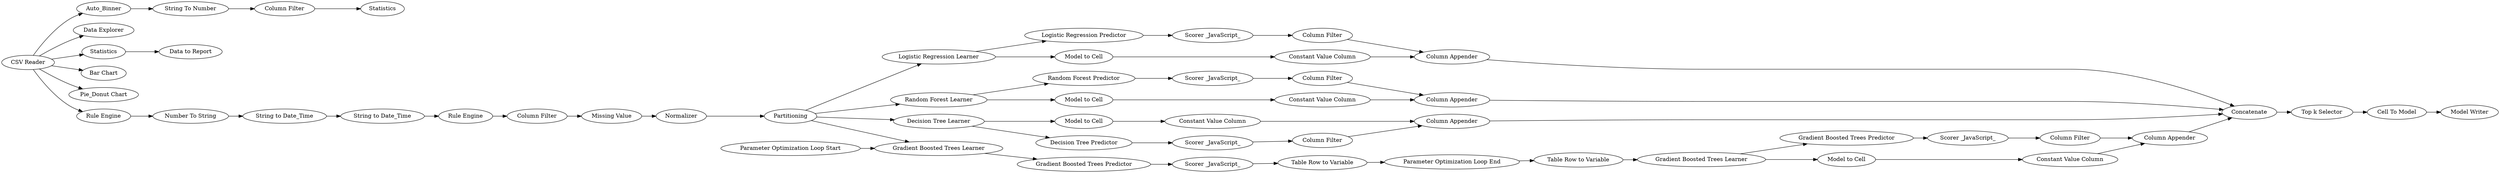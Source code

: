 digraph {
	"917342037545992356_99" [label="String To Number"]
	"-3075785580315093461_765" [label="Random Forest Learner"]
	"-7321739267369122064_756" [label="Decision Tree Learner"]
	"917342037545992356_4" [label="Rule Engine"]
	"-760612745251997894_770" [label="Top k Selector"]
	"2398931832454377834_776" [label="Gradient Boosted Trees Predictor"]
	"917342037545992356_97" [label=Auto_Binner]
	"917342037545992356_37" [label="Missing Value"]
	"-7321739267369122064_706" [label="Constant Value Column"]
	"2398931832454377834_773" [label="Gradient Boosted Trees Learner"]
	"917342037545992356_799" [label="Data Explorer"]
	"-3075785580315093461_771" [label="Model to Cell"]
	"917342037545992356_41" [label=Normalizer]
	"917342037545992356_98" [label="Column Filter"]
	"-3075785580315093461_788" [label="Constant Value Column"]
	"2398931832454377834_727" [label="Model to Cell"]
	"-7321739267369122064_758" [label="Scorer _JavaScript_"]
	"2398931832454377834_729" [label="Constant Value Column"]
	"917342037545992356_764" [label="Number To String"]
	"4351560538871316599_762" [label="CSV Reader"]
	"2398931832454377834_745" [label="Parameter Optimization Loop End"]
	"917342037545992356_9" [label=Statistics]
	"917342037545992356_77" [label="Bar Chart"]
	"917342037545992356_794" [label="String to Date_Time"]
	"917342037545992356_74" [label="Pie_Donut Chart"]
	"2398931832454377834_784" [label="Table Row to Variable"]
	"-7321739267369122064_757" [label="Decision Tree Predictor"]
	"-1215035548733489490_719" [label="Column Appender"]
	"-1215035548733489490_712" [label="Logistic Regression Learner"]
	"-1215035548733489490_718" [label="Model to Cell"]
	"917342037545992356_46" [label="Data to Report"]
	"-3075785580315093461_773" [label="Scorer _JavaScript_"]
	"-3075785580315093461_789" [label="Column Filter"]
	"2398931832454377834_744" [label="Parameter Optimization Loop Start"]
	"2398931832454377834_728" [label="Column Filter"]
	"2398931832454377834_721" [label="Scorer _JavaScript_"]
	"2398931832454377834_783" [label="Table Row to Variable"]
	"917342037545992356_796" [label="Rule Engine"]
	"2398931832454377834_763" [label="Scorer _JavaScript_"]
	"-1215035548733489490_708" [label="Scorer _JavaScript_"]
	"917342037545992356_768" [label=Concatenate]
	"-760612745251997894_758" [label="Cell To Model"]
	"-1215035548733489490_713" [label="Logistic Regression Predictor"]
	"2398931832454377834_785" [label="Column Appender"]
	"-1215035548733489490_716" [label="Column Filter"]
	"917342037545992356_34" [label=Statistics]
	"-7321739267369122064_705" [label="Column Filter"]
	"2398931832454377834_775" [label="Gradient Boosted Trees Learner"]
	"-3075785580315093461_766" [label="Random Forest Predictor"]
	"2398931832454377834_774" [label="Gradient Boosted Trees Predictor"]
	"917342037545992356_40" [label=Partitioning]
	"917342037545992356_795" [label="String to Date_Time"]
	"-760612745251997894_769" [label="Model Writer"]
	"-7321739267369122064_759" [label="Model to Cell"]
	"-3075785580315093461_772" [label="Column Appender"]
	"917342037545992356_761" [label="Column Filter"]
	"-1215035548733489490_715" [label="Constant Value Column"]
	"-7321739267369122064_760" [label="Column Appender"]
	"-3075785580315093461_772" -> "917342037545992356_768"
	"2398931832454377834_785" -> "917342037545992356_768"
	"917342037545992356_97" -> "917342037545992356_99"
	"2398931832454377834_775" -> "2398931832454377834_776"
	"917342037545992356_768" -> "-760612745251997894_770"
	"2398931832454377834_776" -> "2398931832454377834_763"
	"917342037545992356_40" -> "-3075785580315093461_765"
	"-7321739267369122064_759" -> "-7321739267369122064_706"
	"-3075785580315093461_789" -> "-3075785580315093461_772"
	"2398931832454377834_728" -> "2398931832454377834_785"
	"4351560538871316599_762" -> "917342037545992356_796"
	"917342037545992356_99" -> "917342037545992356_98"
	"-1215035548733489490_719" -> "917342037545992356_768"
	"2398931832454377834_773" -> "2398931832454377834_774"
	"4351560538871316599_762" -> "917342037545992356_799"
	"-1215035548733489490_712" -> "-1215035548733489490_713"
	"-3075785580315093461_773" -> "-3075785580315093461_789"
	"4351560538871316599_762" -> "917342037545992356_9"
	"2398931832454377834_775" -> "2398931832454377834_727"
	"917342037545992356_4" -> "917342037545992356_761"
	"-7321739267369122064_756" -> "-7321739267369122064_757"
	"-3075785580315093461_765" -> "-3075785580315093461_771"
	"917342037545992356_796" -> "917342037545992356_764"
	"917342037545992356_9" -> "917342037545992356_46"
	"-3075785580315093461_765" -> "-3075785580315093461_766"
	"917342037545992356_761" -> "917342037545992356_37"
	"917342037545992356_41" -> "917342037545992356_40"
	"917342037545992356_795" -> "917342037545992356_4"
	"-7321739267369122064_756" -> "-7321739267369122064_759"
	"-7321739267369122064_760" -> "917342037545992356_768"
	"-3075785580315093461_766" -> "-3075785580315093461_773"
	"-7321739267369122064_757" -> "-7321739267369122064_758"
	"2398931832454377834_763" -> "2398931832454377834_728"
	"-1215035548733489490_712" -> "-1215035548733489490_718"
	"-7321739267369122064_758" -> "-7321739267369122064_705"
	"-3075785580315093461_771" -> "-3075785580315093461_788"
	"-1215035548733489490_713" -> "-1215035548733489490_708"
	"4351560538871316599_762" -> "917342037545992356_74"
	"2398931832454377834_727" -> "2398931832454377834_729"
	"2398931832454377834_744" -> "2398931832454377834_773"
	"-760612745251997894_770" -> "-760612745251997894_758"
	"2398931832454377834_774" -> "2398931832454377834_721"
	"-760612745251997894_758" -> "-760612745251997894_769"
	"917342037545992356_40" -> "-1215035548733489490_712"
	"2398931832454377834_784" -> "2398931832454377834_775"
	"917342037545992356_764" -> "917342037545992356_794"
	"2398931832454377834_721" -> "2398931832454377834_783"
	"-1215035548733489490_716" -> "-1215035548733489490_719"
	"4351560538871316599_762" -> "917342037545992356_97"
	"2398931832454377834_745" -> "2398931832454377834_784"
	"-7321739267369122064_706" -> "-7321739267369122064_760"
	"917342037545992356_40" -> "2398931832454377834_773"
	"2398931832454377834_783" -> "2398931832454377834_745"
	"-1215035548733489490_708" -> "-1215035548733489490_716"
	"-7321739267369122064_705" -> "-7321739267369122064_760"
	"917342037545992356_37" -> "917342037545992356_41"
	"-1215035548733489490_715" -> "-1215035548733489490_719"
	"-3075785580315093461_788" -> "-3075785580315093461_772"
	"917342037545992356_794" -> "917342037545992356_795"
	"-1215035548733489490_718" -> "-1215035548733489490_715"
	"917342037545992356_40" -> "-7321739267369122064_756"
	"4351560538871316599_762" -> "917342037545992356_77"
	"2398931832454377834_729" -> "2398931832454377834_785"
	"917342037545992356_98" -> "917342037545992356_34"
	rankdir=LR
}
